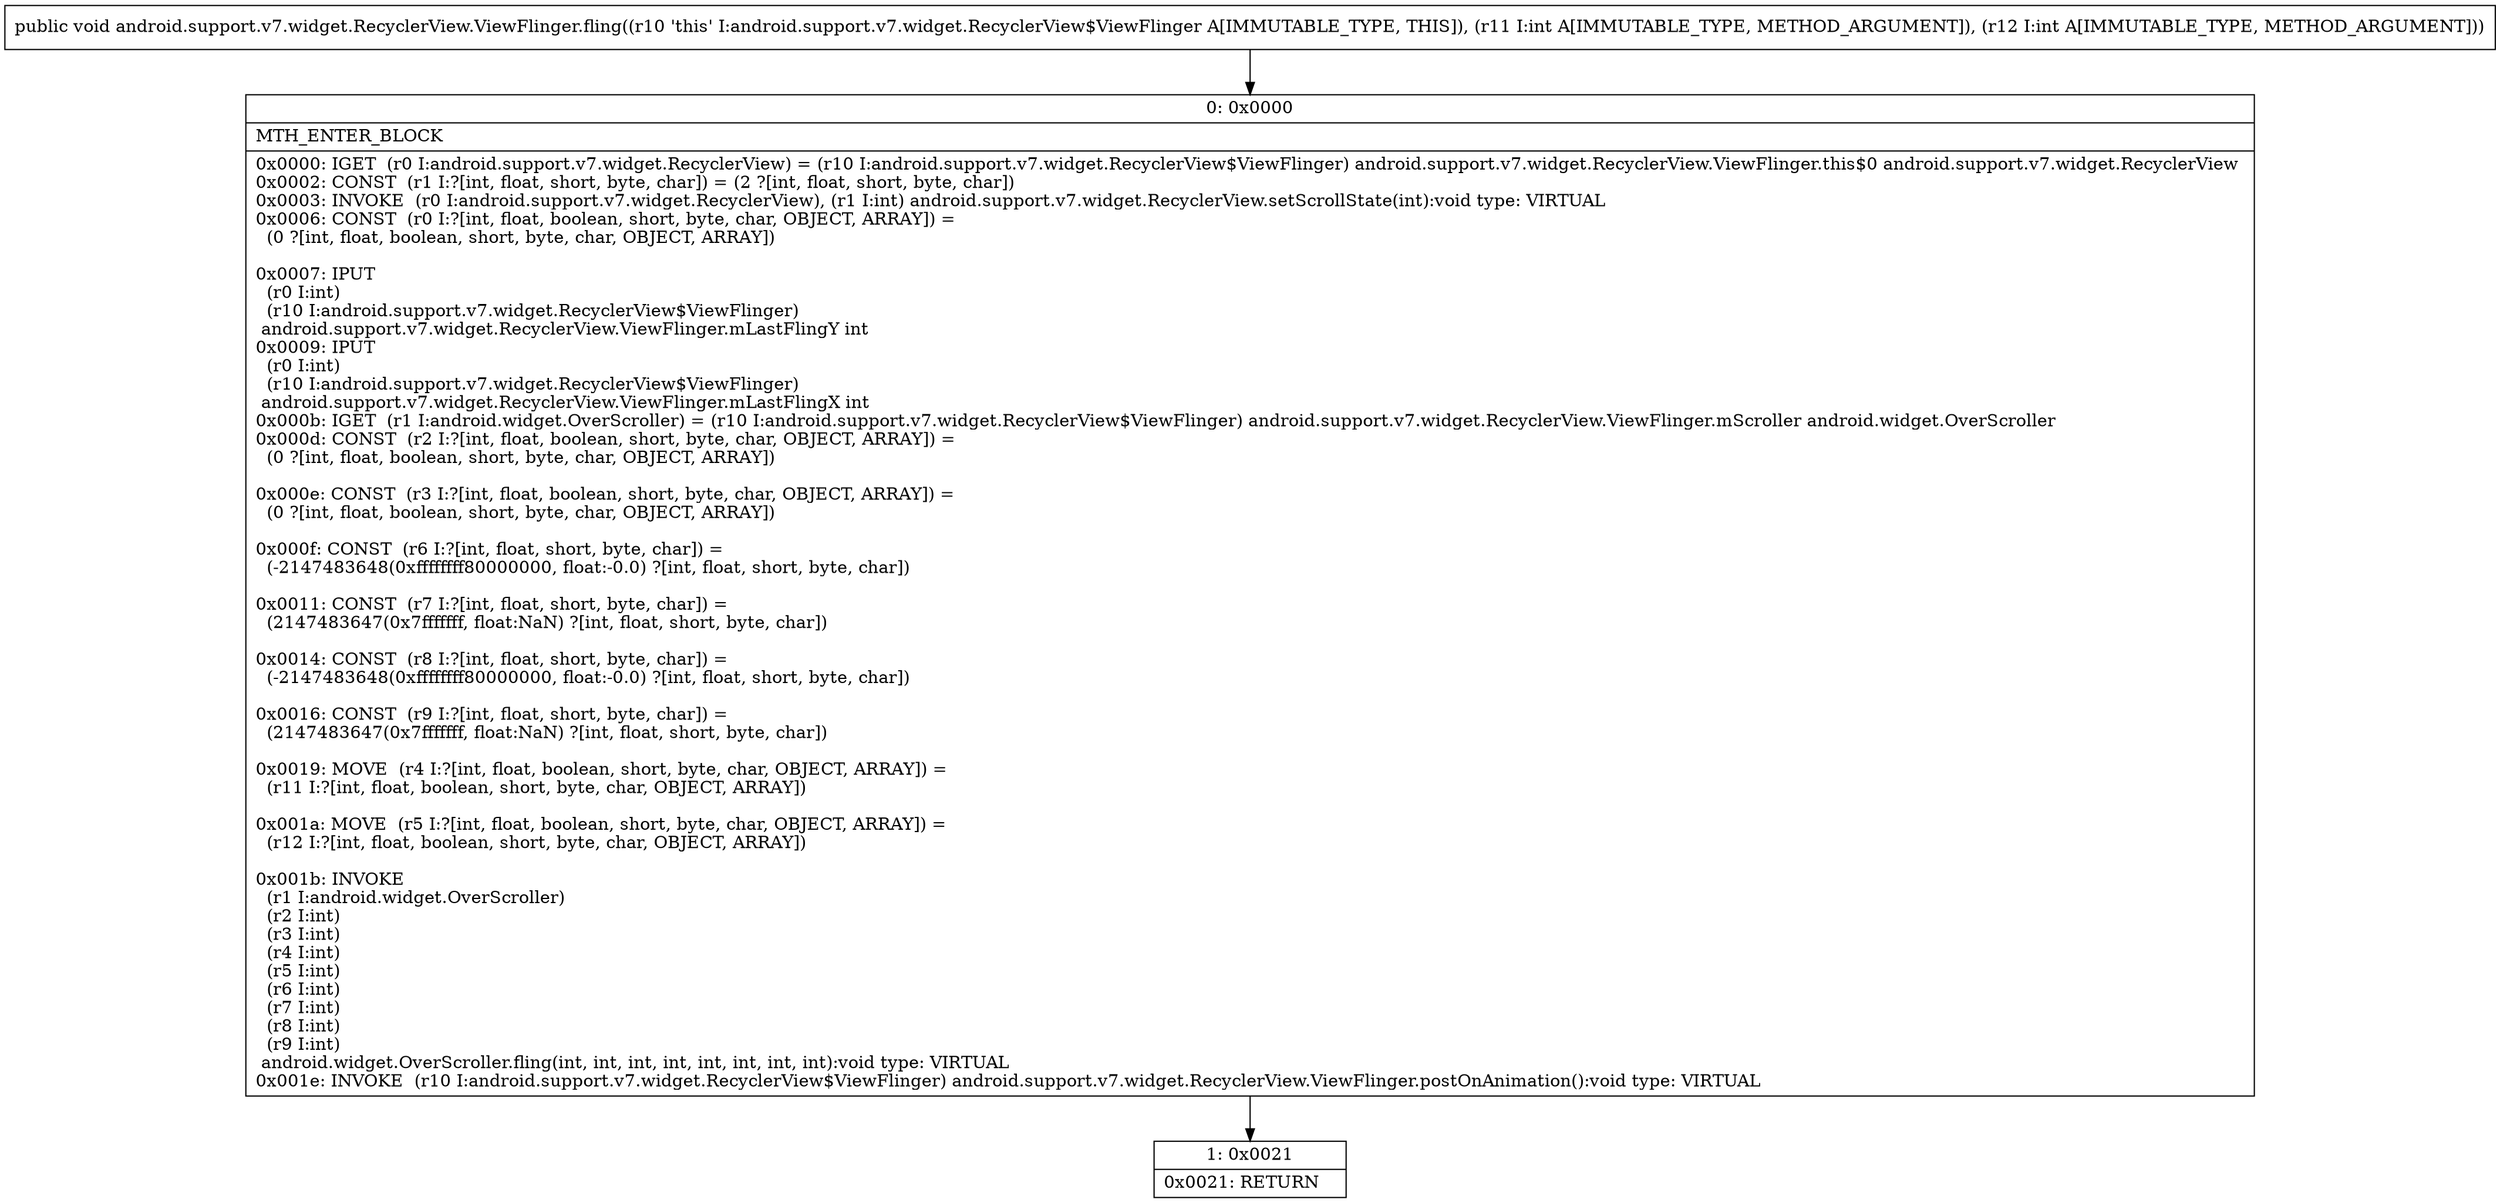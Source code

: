 digraph "CFG forandroid.support.v7.widget.RecyclerView.ViewFlinger.fling(II)V" {
Node_0 [shape=record,label="{0\:\ 0x0000|MTH_ENTER_BLOCK\l|0x0000: IGET  (r0 I:android.support.v7.widget.RecyclerView) = (r10 I:android.support.v7.widget.RecyclerView$ViewFlinger) android.support.v7.widget.RecyclerView.ViewFlinger.this$0 android.support.v7.widget.RecyclerView \l0x0002: CONST  (r1 I:?[int, float, short, byte, char]) = (2 ?[int, float, short, byte, char]) \l0x0003: INVOKE  (r0 I:android.support.v7.widget.RecyclerView), (r1 I:int) android.support.v7.widget.RecyclerView.setScrollState(int):void type: VIRTUAL \l0x0006: CONST  (r0 I:?[int, float, boolean, short, byte, char, OBJECT, ARRAY]) = \l  (0 ?[int, float, boolean, short, byte, char, OBJECT, ARRAY])\l \l0x0007: IPUT  \l  (r0 I:int)\l  (r10 I:android.support.v7.widget.RecyclerView$ViewFlinger)\l android.support.v7.widget.RecyclerView.ViewFlinger.mLastFlingY int \l0x0009: IPUT  \l  (r0 I:int)\l  (r10 I:android.support.v7.widget.RecyclerView$ViewFlinger)\l android.support.v7.widget.RecyclerView.ViewFlinger.mLastFlingX int \l0x000b: IGET  (r1 I:android.widget.OverScroller) = (r10 I:android.support.v7.widget.RecyclerView$ViewFlinger) android.support.v7.widget.RecyclerView.ViewFlinger.mScroller android.widget.OverScroller \l0x000d: CONST  (r2 I:?[int, float, boolean, short, byte, char, OBJECT, ARRAY]) = \l  (0 ?[int, float, boolean, short, byte, char, OBJECT, ARRAY])\l \l0x000e: CONST  (r3 I:?[int, float, boolean, short, byte, char, OBJECT, ARRAY]) = \l  (0 ?[int, float, boolean, short, byte, char, OBJECT, ARRAY])\l \l0x000f: CONST  (r6 I:?[int, float, short, byte, char]) = \l  (\-2147483648(0xffffffff80000000, float:\-0.0) ?[int, float, short, byte, char])\l \l0x0011: CONST  (r7 I:?[int, float, short, byte, char]) = \l  (2147483647(0x7fffffff, float:NaN) ?[int, float, short, byte, char])\l \l0x0014: CONST  (r8 I:?[int, float, short, byte, char]) = \l  (\-2147483648(0xffffffff80000000, float:\-0.0) ?[int, float, short, byte, char])\l \l0x0016: CONST  (r9 I:?[int, float, short, byte, char]) = \l  (2147483647(0x7fffffff, float:NaN) ?[int, float, short, byte, char])\l \l0x0019: MOVE  (r4 I:?[int, float, boolean, short, byte, char, OBJECT, ARRAY]) = \l  (r11 I:?[int, float, boolean, short, byte, char, OBJECT, ARRAY])\l \l0x001a: MOVE  (r5 I:?[int, float, boolean, short, byte, char, OBJECT, ARRAY]) = \l  (r12 I:?[int, float, boolean, short, byte, char, OBJECT, ARRAY])\l \l0x001b: INVOKE  \l  (r1 I:android.widget.OverScroller)\l  (r2 I:int)\l  (r3 I:int)\l  (r4 I:int)\l  (r5 I:int)\l  (r6 I:int)\l  (r7 I:int)\l  (r8 I:int)\l  (r9 I:int)\l android.widget.OverScroller.fling(int, int, int, int, int, int, int, int):void type: VIRTUAL \l0x001e: INVOKE  (r10 I:android.support.v7.widget.RecyclerView$ViewFlinger) android.support.v7.widget.RecyclerView.ViewFlinger.postOnAnimation():void type: VIRTUAL \l}"];
Node_1 [shape=record,label="{1\:\ 0x0021|0x0021: RETURN   \l}"];
MethodNode[shape=record,label="{public void android.support.v7.widget.RecyclerView.ViewFlinger.fling((r10 'this' I:android.support.v7.widget.RecyclerView$ViewFlinger A[IMMUTABLE_TYPE, THIS]), (r11 I:int A[IMMUTABLE_TYPE, METHOD_ARGUMENT]), (r12 I:int A[IMMUTABLE_TYPE, METHOD_ARGUMENT])) }"];
MethodNode -> Node_0;
Node_0 -> Node_1;
}

